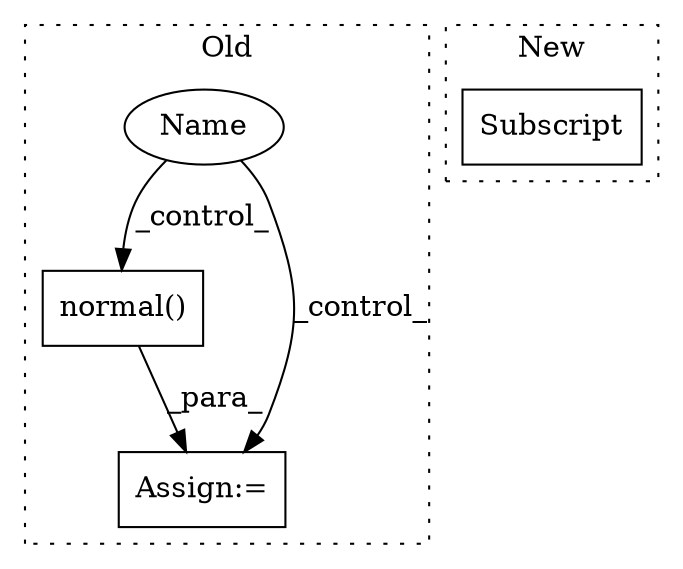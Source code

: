 digraph G {
subgraph cluster0 {
1 [label="normal()" a="75" s="7050" l="62" shape="box"];
3 [label="Assign:=" a="68" s="7047" l="3" shape="box"];
4 [label="Name" a="87" s="7003" l="1" shape="ellipse"];
label = "Old";
style="dotted";
}
subgraph cluster1 {
2 [label="Subscript" a="63" s="6743,0" l="8,0" shape="box"];
label = "New";
style="dotted";
}
1 -> 3 [label="_para_"];
4 -> 1 [label="_control_"];
4 -> 3 [label="_control_"];
}